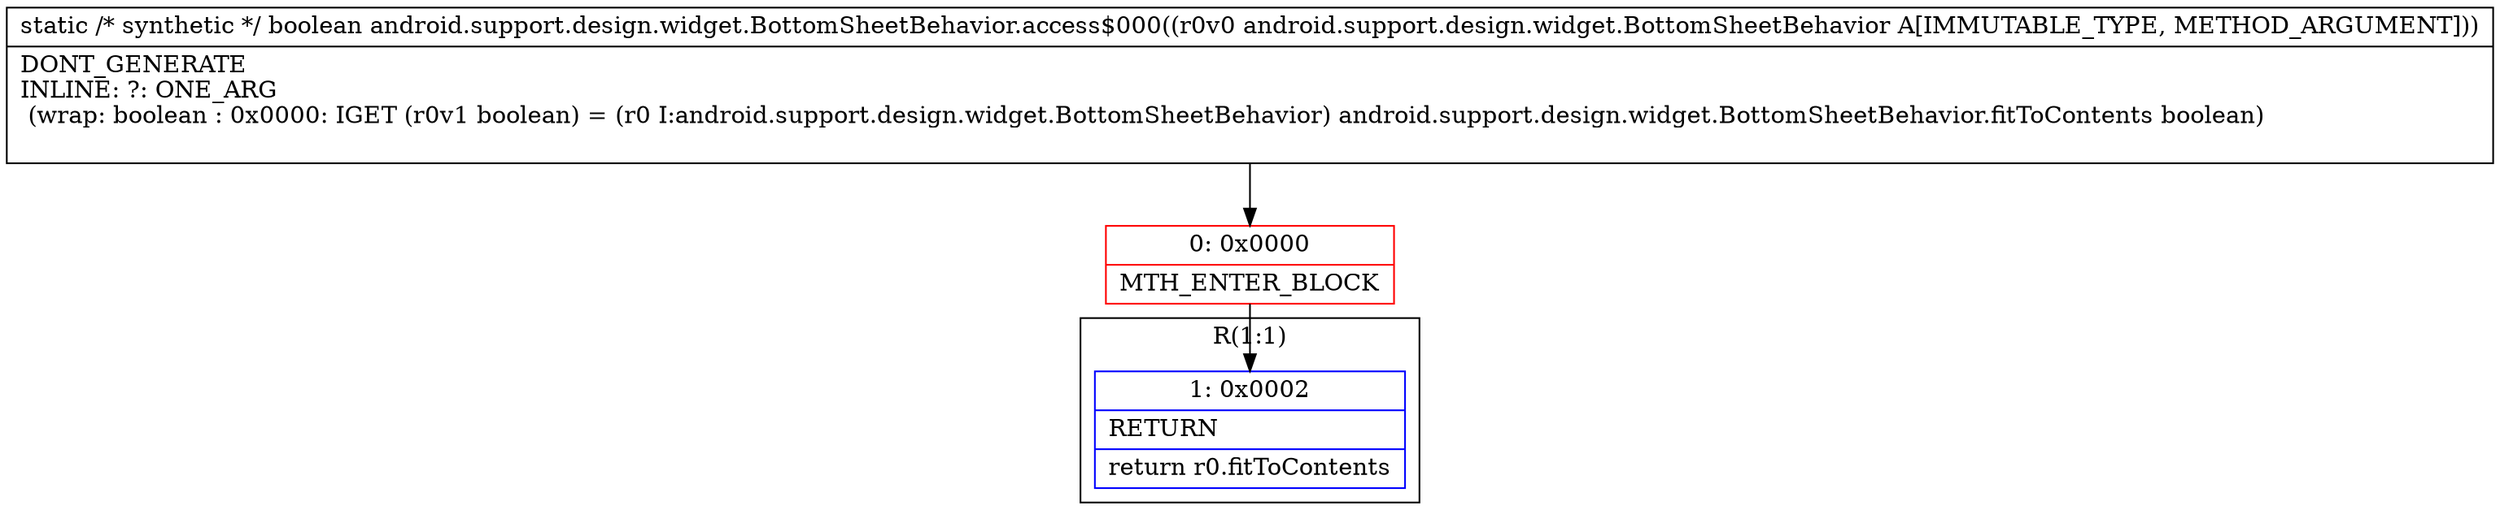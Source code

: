 digraph "CFG forandroid.support.design.widget.BottomSheetBehavior.access$000(Landroid\/support\/design\/widget\/BottomSheetBehavior;)Z" {
subgraph cluster_Region_848147119 {
label = "R(1:1)";
node [shape=record,color=blue];
Node_1 [shape=record,label="{1\:\ 0x0002|RETURN\l|return r0.fitToContents\l}"];
}
Node_0 [shape=record,color=red,label="{0\:\ 0x0000|MTH_ENTER_BLOCK\l}"];
MethodNode[shape=record,label="{static \/* synthetic *\/ boolean android.support.design.widget.BottomSheetBehavior.access$000((r0v0 android.support.design.widget.BottomSheetBehavior A[IMMUTABLE_TYPE, METHOD_ARGUMENT]))  | DONT_GENERATE\lINLINE: ?: ONE_ARG  \l  (wrap: boolean : 0x0000: IGET  (r0v1 boolean) = (r0 I:android.support.design.widget.BottomSheetBehavior) android.support.design.widget.BottomSheetBehavior.fitToContents boolean)\l\l}"];
MethodNode -> Node_0;
Node_0 -> Node_1;
}

